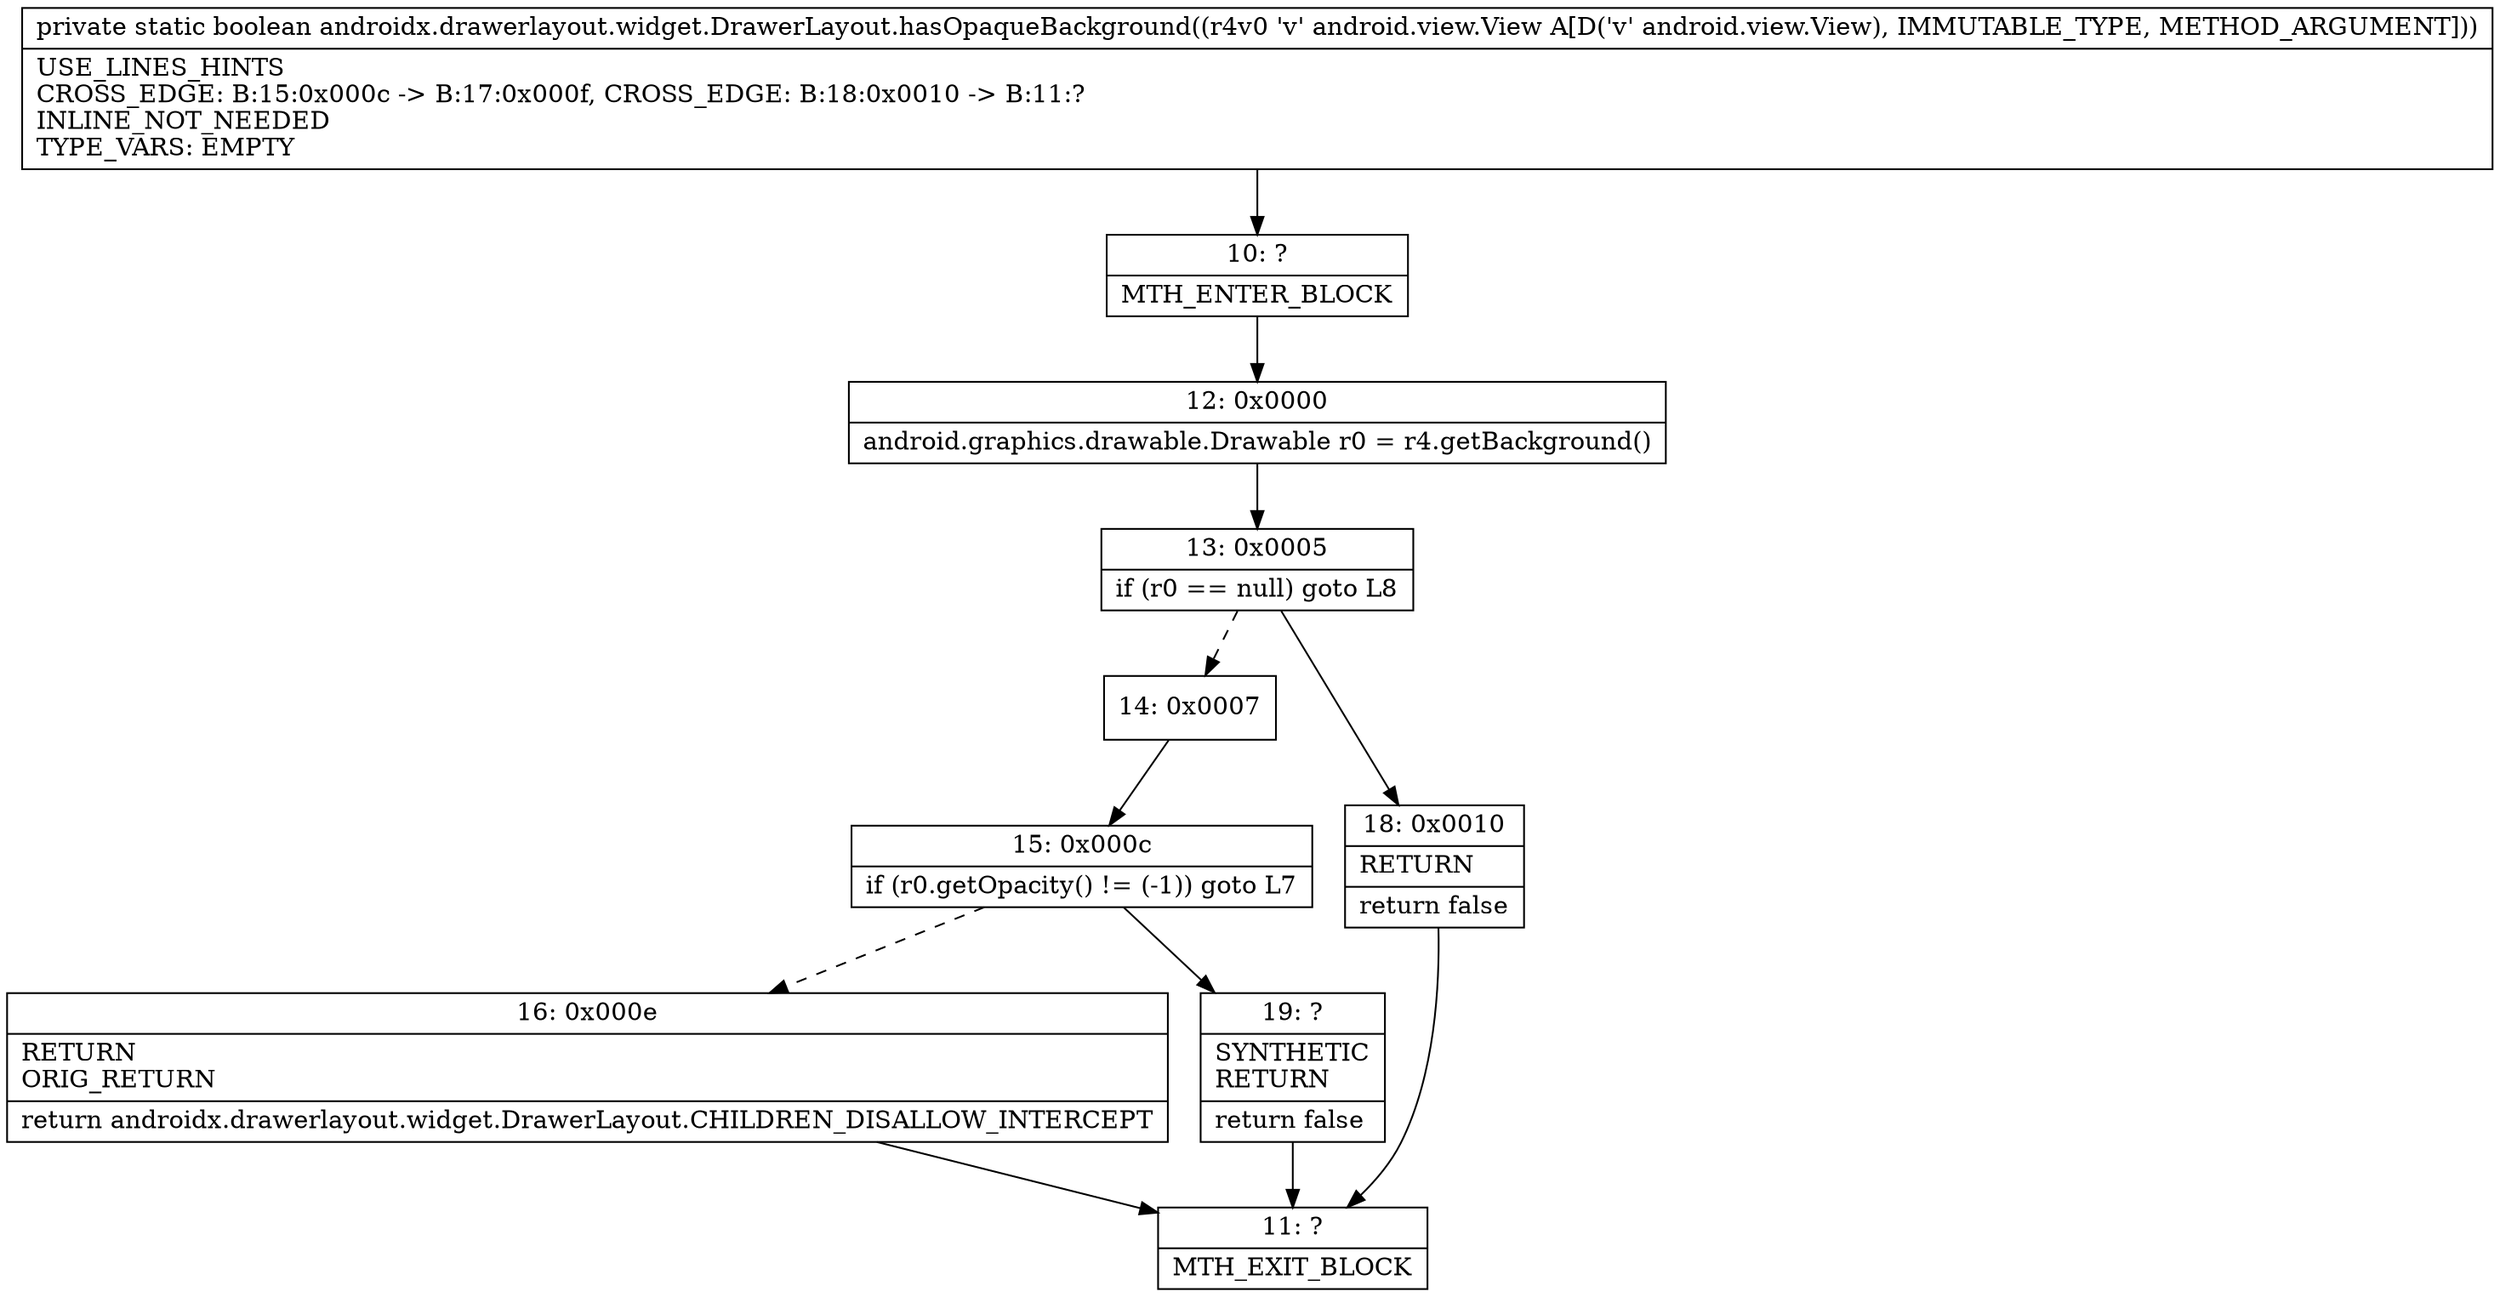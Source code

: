 digraph "CFG forandroidx.drawerlayout.widget.DrawerLayout.hasOpaqueBackground(Landroid\/view\/View;)Z" {
Node_10 [shape=record,label="{10\:\ ?|MTH_ENTER_BLOCK\l}"];
Node_12 [shape=record,label="{12\:\ 0x0000|android.graphics.drawable.Drawable r0 = r4.getBackground()\l}"];
Node_13 [shape=record,label="{13\:\ 0x0005|if (r0 == null) goto L8\l}"];
Node_14 [shape=record,label="{14\:\ 0x0007}"];
Node_15 [shape=record,label="{15\:\ 0x000c|if (r0.getOpacity() != (\-1)) goto L7\l}"];
Node_16 [shape=record,label="{16\:\ 0x000e|RETURN\lORIG_RETURN\l|return androidx.drawerlayout.widget.DrawerLayout.CHILDREN_DISALLOW_INTERCEPT\l}"];
Node_11 [shape=record,label="{11\:\ ?|MTH_EXIT_BLOCK\l}"];
Node_19 [shape=record,label="{19\:\ ?|SYNTHETIC\lRETURN\l|return false\l}"];
Node_18 [shape=record,label="{18\:\ 0x0010|RETURN\l|return false\l}"];
MethodNode[shape=record,label="{private static boolean androidx.drawerlayout.widget.DrawerLayout.hasOpaqueBackground((r4v0 'v' android.view.View A[D('v' android.view.View), IMMUTABLE_TYPE, METHOD_ARGUMENT]))  | USE_LINES_HINTS\lCROSS_EDGE: B:15:0x000c \-\> B:17:0x000f, CROSS_EDGE: B:18:0x0010 \-\> B:11:?\lINLINE_NOT_NEEDED\lTYPE_VARS: EMPTY\l}"];
MethodNode -> Node_10;Node_10 -> Node_12;
Node_12 -> Node_13;
Node_13 -> Node_14[style=dashed];
Node_13 -> Node_18;
Node_14 -> Node_15;
Node_15 -> Node_16[style=dashed];
Node_15 -> Node_19;
Node_16 -> Node_11;
Node_19 -> Node_11;
Node_18 -> Node_11;
}

